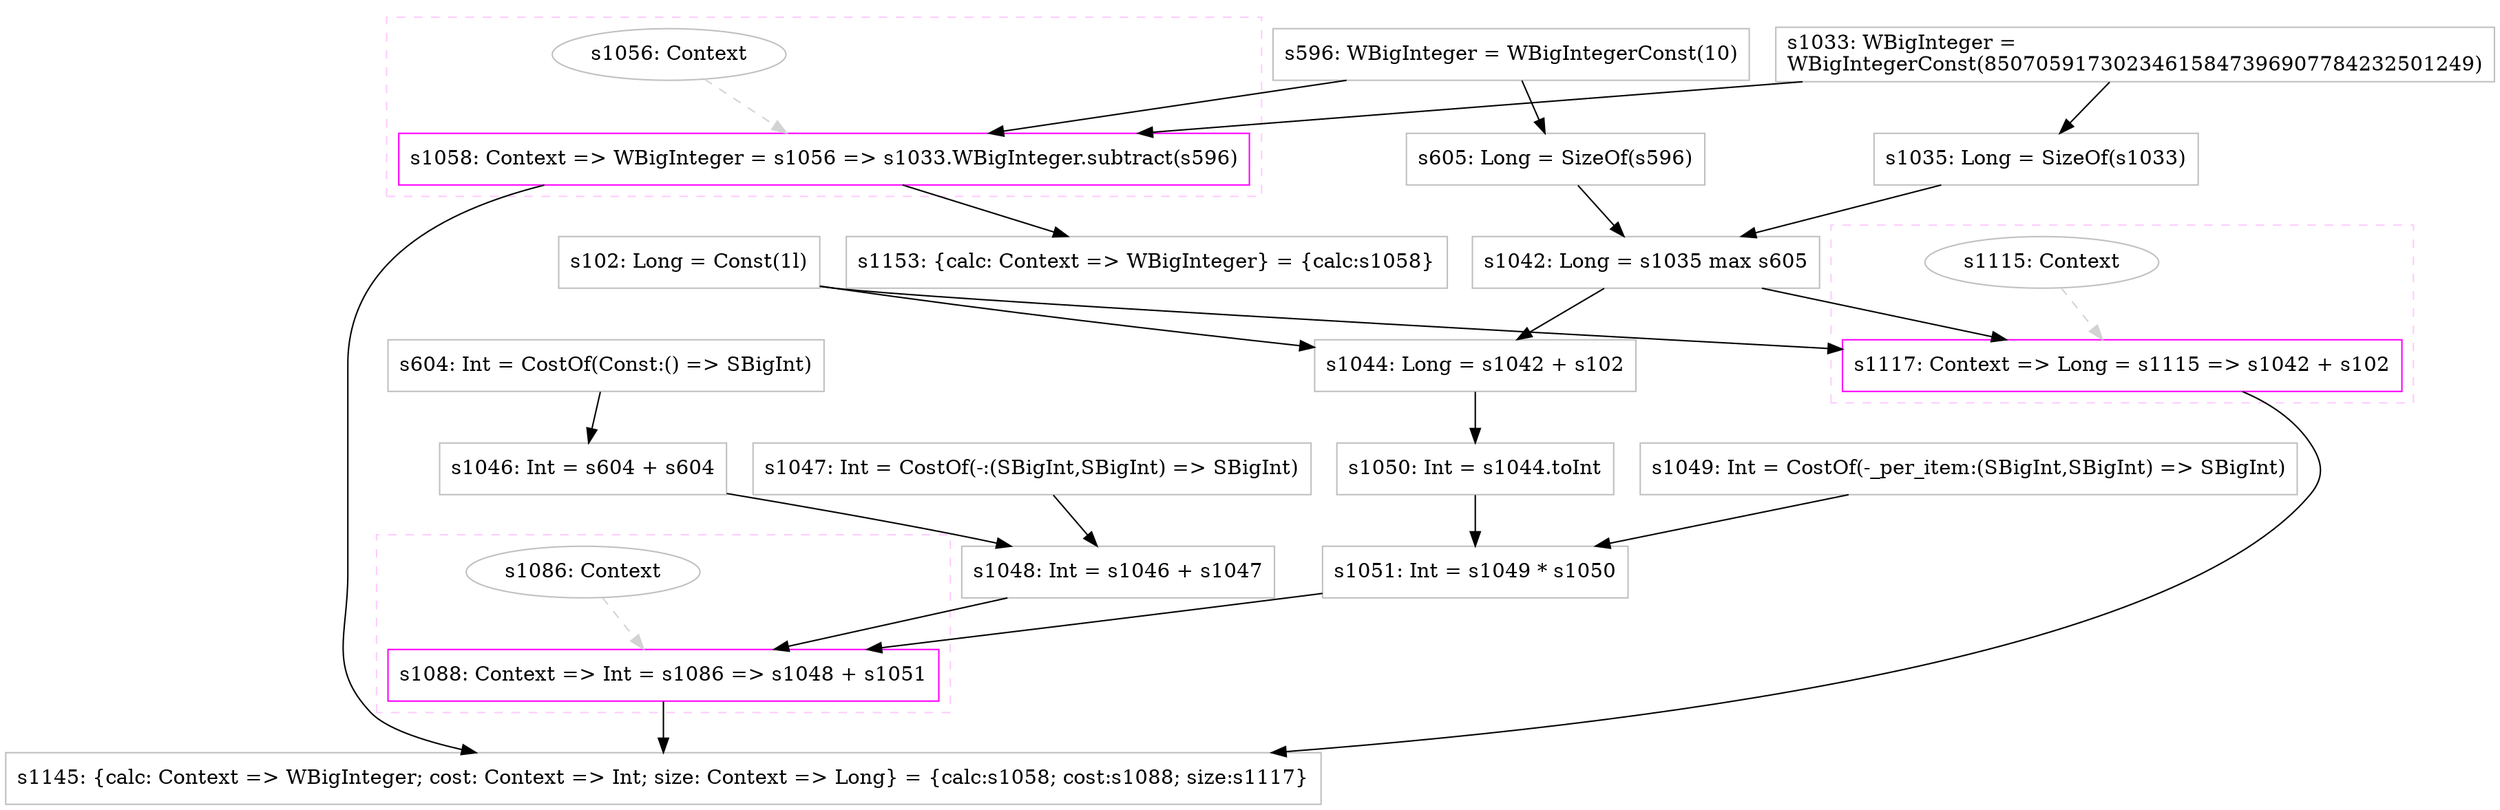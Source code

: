 digraph "one+one2" {
concentrate=true
node [style=filled, fillcolor=orangered]

"s1033" [
label="s1033: WBigInteger =\lWBigIntegerConst(85070591730234615847396907784232501249)\l"
shape=box, color=gray, tooltip="s1033:WBigInteger", style=filled, fillcolor=white
]
"s596" [
label="s596: WBigInteger = WBigIntegerConst(10)"
shape=box, color=gray, tooltip="s596:WBigInteger", style=filled, fillcolor=white
]
subgraph cluster_s1058 {
style=dashed; color="#FFCCFF"
"s1056" [
label="s1056: Context"
shape=oval, color=gray, tooltip="s1056:Context", style=filled, fillcolor=white
]
"s1058" [
label="s1058: Context => WBigInteger = s1056 => s1033.WBigInteger.subtract(s596)"
shape=box, color=magenta, tooltip="s1058:Context => WBigInteger", style=filled, fillcolor=white
]
{rank=source; s1056}
{rank=sink; s1058}
}
"s604" [
label="s604: Int = CostOf(Const:() => SBigInt)"
shape=box, color=gray, tooltip="s604:Int", style=filled, fillcolor=white
]
"s1046" [
label="s1046: Int = s604 + s604"
shape=box, color=gray, tooltip="s1046:Int", style=filled, fillcolor=white
]
"s1047" [
label="s1047: Int = CostOf(-:(SBigInt,SBigInt) => SBigInt)"
shape=box, color=gray, tooltip="s1047:Int", style=filled, fillcolor=white
]
"s1048" [
label="s1048: Int = s1046 + s1047"
shape=box, color=gray, tooltip="s1048:Int", style=filled, fillcolor=white
]
"s1049" [
label="s1049: Int = CostOf(-_per_item:(SBigInt,SBigInt) => SBigInt)"
shape=box, color=gray, tooltip="s1049:Int", style=filled, fillcolor=white
]
"s1035" [
label="s1035: Long = SizeOf(s1033)"
shape=box, color=gray, tooltip="s1035:Long", style=filled, fillcolor=white
]
"s605" [
label="s605: Long = SizeOf(s596)"
shape=box, color=gray, tooltip="s605:Long", style=filled, fillcolor=white
]
"s1042" [
label="s1042: Long = s1035 max s605"
shape=box, color=gray, tooltip="s1042:Long", style=filled, fillcolor=white
]
"s102" [
label="s102: Long = Const(1l)"
shape=box, color=gray, tooltip="s102:Long", style=filled, fillcolor=white
]
"s1044" [
label="s1044: Long = s1042 + s102"
shape=box, color=gray, tooltip="s1044:Long", style=filled, fillcolor=white
]
"s1050" [
label="s1050: Int = s1044.toInt"
shape=box, color=gray, tooltip="s1050:Int", style=filled, fillcolor=white
]
"s1051" [
label="s1051: Int = s1049 * s1050"
shape=box, color=gray, tooltip="s1051:Int", style=filled, fillcolor=white
]
subgraph cluster_s1088 {
style=dashed; color="#FFCCFF"
"s1086" [
label="s1086: Context"
shape=oval, color=gray, tooltip="s1086:Context", style=filled, fillcolor=white
]
"s1088" [
label="s1088: Context => Int = s1086 => s1048 + s1051"
shape=box, color=magenta, tooltip="s1088:Context => Int", style=filled, fillcolor=white
]
{rank=source; s1086}
{rank=sink; s1088}
}
subgraph cluster_s1117 {
style=dashed; color="#FFCCFF"
"s1115" [
label="s1115: Context"
shape=oval, color=gray, tooltip="s1115:Context", style=filled, fillcolor=white
]
"s1117" [
label="s1117: Context => Long = s1115 => s1042 + s102"
shape=box, color=magenta, tooltip="s1117:Context => Long", style=filled, fillcolor=white
]
{rank=source; s1115}
{rank=sink; s1117}
}
"s1145" [
label="s1145: {calc: Context => WBigInteger; cost: Context => Int; size: Context => Long} = {calc:s1058; cost:s1088; size:s1117}"
shape=box, color=gray, tooltip="s1145:{calc: Context => WBigInteger; cost: Context => Int; size: Context => Long}", style=filled, fillcolor=white
]
"s1153" [
label="s1153: {calc: Context => WBigInteger} = {calc:s1058}"
shape=box, color=gray, tooltip="s1153:{calc: Context => WBigInteger}", style=filled, fillcolor=white
]
"s604" -> "s1046" [style=solid]
"s604" -> "s1046" [style=solid]
"s1049" -> "s1051" [style=solid]
"s1050" -> "s1051" [style=solid]
"s1058" -> "s1153" [style=solid]
"s1035" -> "s1042" [style=solid]
"s605" -> "s1042" [style=solid]
"s1044" -> "s1050" [style=solid]
"s596" -> "s605" [style=solid]
"s1033" -> "s1035" [style=solid]
"s1056" -> "s1058" [style=dashed, color=lightgray, weight=0]
"s1033" -> "s1058" [style=solid]
"s596" -> "s1058" [style=solid]
"s1115" -> "s1117" [style=dashed, color=lightgray, weight=0]
"s1042" -> "s1117" [style=solid]
"s102" -> "s1117" [style=solid]
"s1046" -> "s1048" [style=solid]
"s1047" -> "s1048" [style=solid]
"s1042" -> "s1044" [style=solid]
"s102" -> "s1044" [style=solid]
"s1058" -> "s1145" [style=solid]
"s1088" -> "s1145" [style=solid]
"s1117" -> "s1145" [style=solid]
"s1086" -> "s1088" [style=dashed, color=lightgray, weight=0]
"s1048" -> "s1088" [style=solid]
"s1051" -> "s1088" [style=solid]
}
